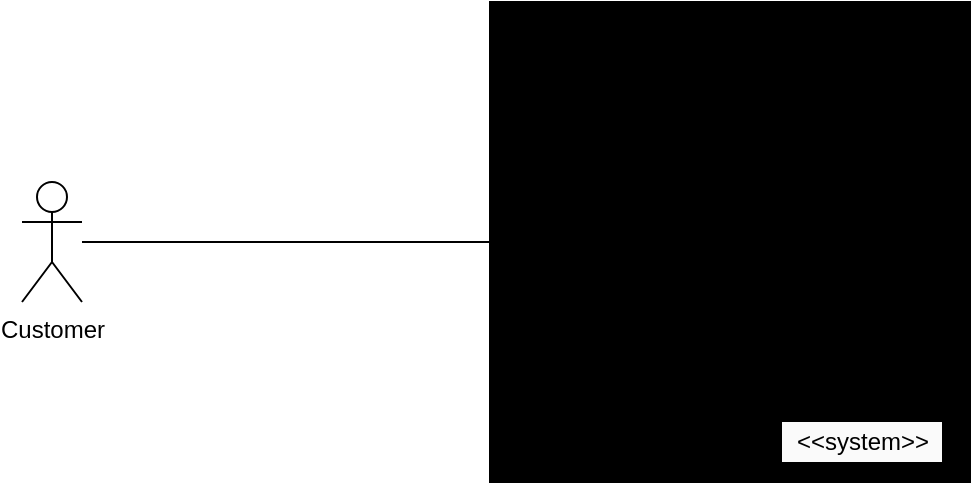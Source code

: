 <mxfile version="13.6.2" type="device"><diagram id="TjvwODiZ0fM3lLxDu5hO" name="Page-1"><mxGraphModel dx="1102" dy="821" grid="1" gridSize="10" guides="1" tooltips="1" connect="1" arrows="1" fold="1" page="1" pageScale="1" pageWidth="827" pageHeight="1169" math="0" shadow="0"><root><mxCell id="0"/><mxCell id="1" parent="0"/><mxCell id="niwTxmgn97qqN5MT9xfk-1" value="" style="whiteSpace=wrap;html=1;aspect=fixed;fillColor=#000000;" parent="1" vertex="1"><mxGeometry x="374" y="290" width="240" height="240" as="geometry"/></mxCell><mxCell id="niwTxmgn97qqN5MT9xfk-2" value="Customer" style="shape=umlActor;verticalLabelPosition=bottom;verticalAlign=top;html=1;outlineConnect=0;fillColor=#FFFFFF;" parent="1" vertex="1"><mxGeometry x="140" y="380" width="30" height="60" as="geometry"/></mxCell><mxCell id="niwTxmgn97qqN5MT9xfk-3" value="" style="endArrow=none;html=1;" parent="1" source="niwTxmgn97qqN5MT9xfk-2" target="niwTxmgn97qqN5MT9xfk-1" edge="1"><mxGeometry width="50" height="50" relative="1" as="geometry"><mxPoint x="230" y="440" as="sourcePoint"/><mxPoint x="280" y="390" as="targetPoint"/></mxGeometry></mxCell><mxCell id="niwTxmgn97qqN5MT9xfk-4" value="&amp;lt;&amp;lt;system&amp;gt;&amp;gt;" style="text;html=1;align=center;verticalAlign=middle;resizable=0;points=[];autosize=1;fillColor=#FAFAFA;" parent="1" vertex="1"><mxGeometry x="520" y="500" width="80" height="20" as="geometry"/></mxCell></root></mxGraphModel></diagram></mxfile>